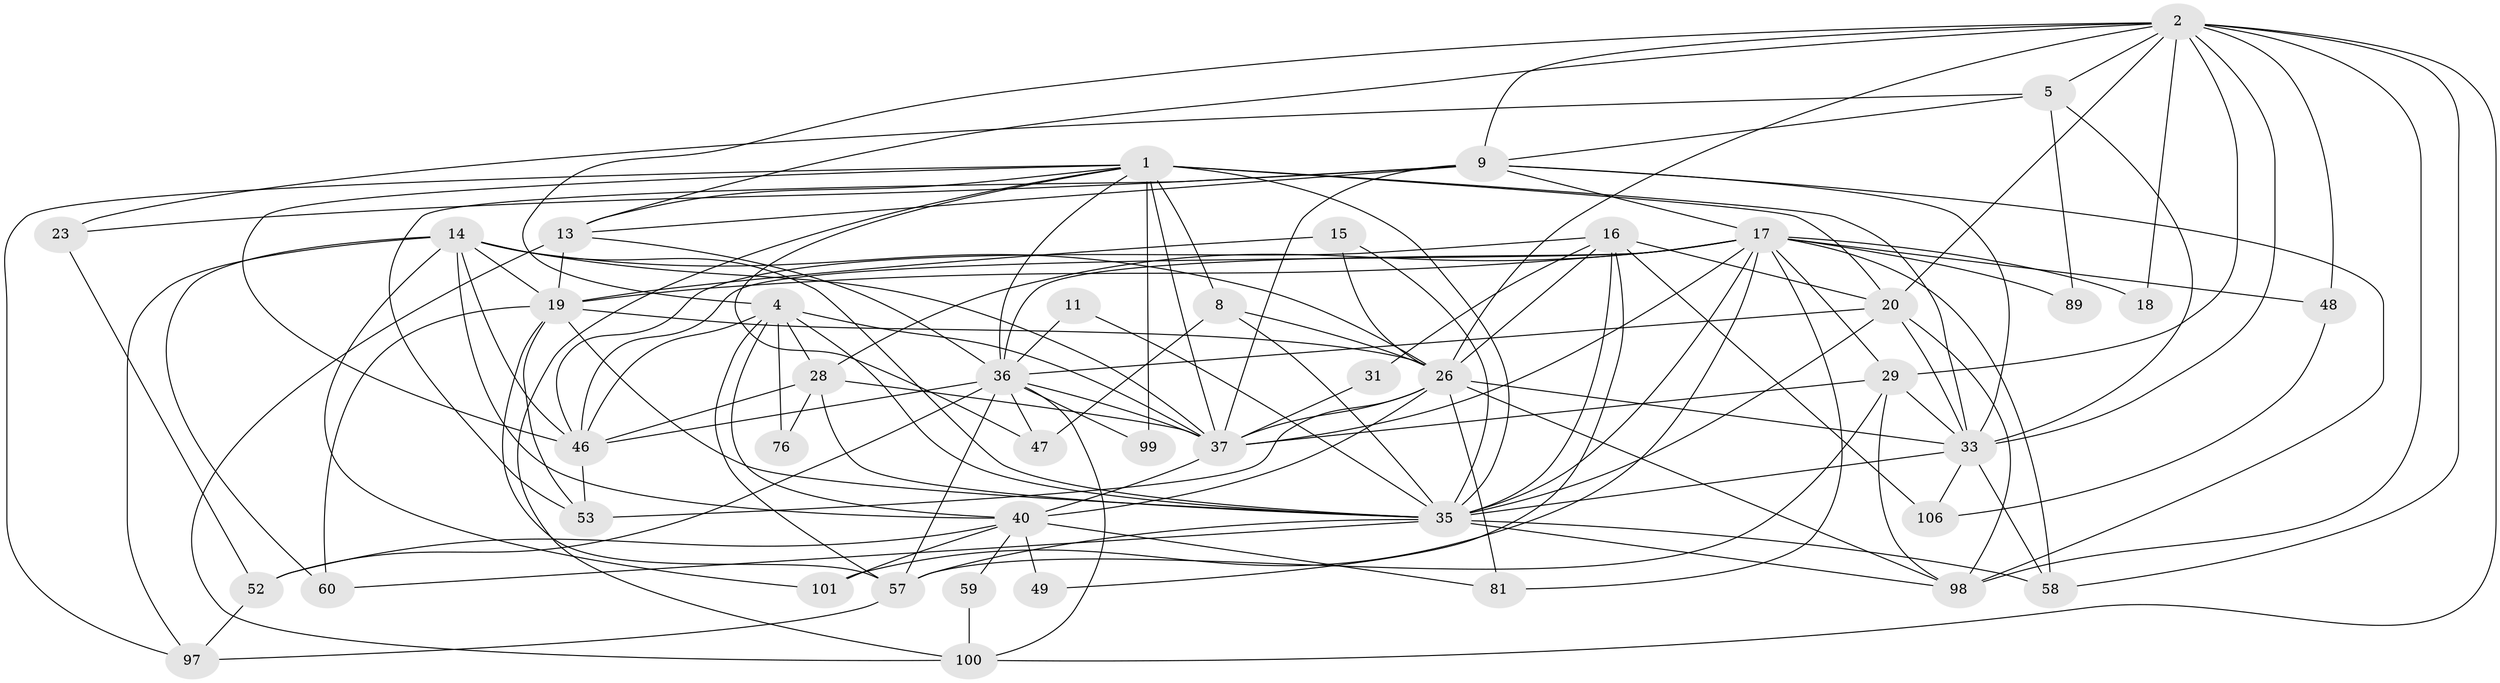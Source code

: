 // original degree distribution, {3: 0.2818181818181818, 4: 0.2636363636363636, 5: 0.19090909090909092, 2: 0.13636363636363635, 6: 0.07272727272727272, 9: 0.00909090909090909, 8: 0.00909090909090909, 7: 0.02727272727272727, 10: 0.00909090909090909}
// Generated by graph-tools (version 1.1) at 2025/18/03/04/25 18:18:51]
// undirected, 44 vertices, 133 edges
graph export_dot {
graph [start="1"]
  node [color=gray90,style=filled];
  1 [super="+10+56"];
  2 [super="+63+3+7"];
  4 [super="+6+78"];
  5 [super="+24"];
  8;
  9 [super="+12+32"];
  11;
  13 [super="+68"];
  14 [super="+30+69"];
  15 [super="+82"];
  16 [super="+84"];
  17 [super="+38+91+42+27"];
  18;
  19 [super="+34+41"];
  20 [super="+87+22"];
  23;
  26 [super="+64+103"];
  28 [super="+77+43"];
  29 [super="+79"];
  31;
  33 [super="+86+45+75"];
  35 [super="+66+51+54+67"];
  36 [super="+88+39+70"];
  37 [super="+74"];
  40 [super="+73"];
  46 [super="+65"];
  47;
  48;
  49;
  52 [super="+80"];
  53;
  57 [super="+71+95"];
  58 [super="+62"];
  59;
  60;
  76;
  81;
  89;
  97;
  98;
  99;
  100;
  101;
  106;
  1 -- 97;
  1 -- 99;
  1 -- 100;
  1 -- 37;
  1 -- 8 [weight=2];
  1 -- 46;
  1 -- 13;
  1 -- 47;
  1 -- 20;
  1 -- 36 [weight=2];
  1 -- 35 [weight=2];
  1 -- 33 [weight=2];
  2 -- 26 [weight=2];
  2 -- 4 [weight=2];
  2 -- 5;
  2 -- 98;
  2 -- 58 [weight=2];
  2 -- 18;
  2 -- 100;
  2 -- 20;
  2 -- 29;
  2 -- 48;
  2 -- 33 [weight=2];
  2 -- 9;
  2 -- 13;
  4 -- 37;
  4 -- 76 [weight=2];
  4 -- 57;
  4 -- 28;
  4 -- 40;
  4 -- 35;
  4 -- 46;
  5 -- 23;
  5 -- 89;
  5 -- 9;
  5 -- 33;
  8 -- 47;
  8 -- 35;
  8 -- 26;
  9 -- 23;
  9 -- 33 [weight=2];
  9 -- 17;
  9 -- 53;
  9 -- 37;
  9 -- 98;
  9 -- 13;
  11 -- 35;
  11 -- 36;
  13 -- 19 [weight=2];
  13 -- 100;
  13 -- 36;
  14 -- 19;
  14 -- 101;
  14 -- 35;
  14 -- 37;
  14 -- 97;
  14 -- 40;
  14 -- 26;
  14 -- 60;
  14 -- 46;
  15 -- 19 [weight=2];
  15 -- 26;
  15 -- 35;
  16 -- 49;
  16 -- 20;
  16 -- 106;
  16 -- 31;
  16 -- 26;
  16 -- 46;
  16 -- 35;
  17 -- 48;
  17 -- 81;
  17 -- 28;
  17 -- 89;
  17 -- 29 [weight=2];
  17 -- 18;
  17 -- 37;
  17 -- 19;
  17 -- 101;
  17 -- 36;
  17 -- 46;
  17 -- 58;
  17 -- 35;
  19 -- 35 [weight=2];
  19 -- 53;
  19 -- 60;
  19 -- 57;
  19 -- 26;
  20 -- 98;
  20 -- 35;
  20 -- 36;
  20 -- 33;
  23 -- 52;
  26 -- 37;
  26 -- 33;
  26 -- 40 [weight=2];
  26 -- 81;
  26 -- 53;
  26 -- 98;
  28 -- 35;
  28 -- 76;
  28 -- 37;
  28 -- 46;
  29 -- 98;
  29 -- 37;
  29 -- 57;
  29 -- 33;
  31 -- 37;
  33 -- 106;
  33 -- 58;
  33 -- 35;
  35 -- 58 [weight=2];
  35 -- 98;
  35 -- 57;
  35 -- 60;
  36 -- 100;
  36 -- 37;
  36 -- 99;
  36 -- 46;
  36 -- 47;
  36 -- 52;
  36 -- 57;
  37 -- 40;
  40 -- 101;
  40 -- 49;
  40 -- 81;
  40 -- 52;
  40 -- 59;
  46 -- 53;
  48 -- 106;
  52 -- 97;
  57 -- 97;
  59 -- 100;
}
